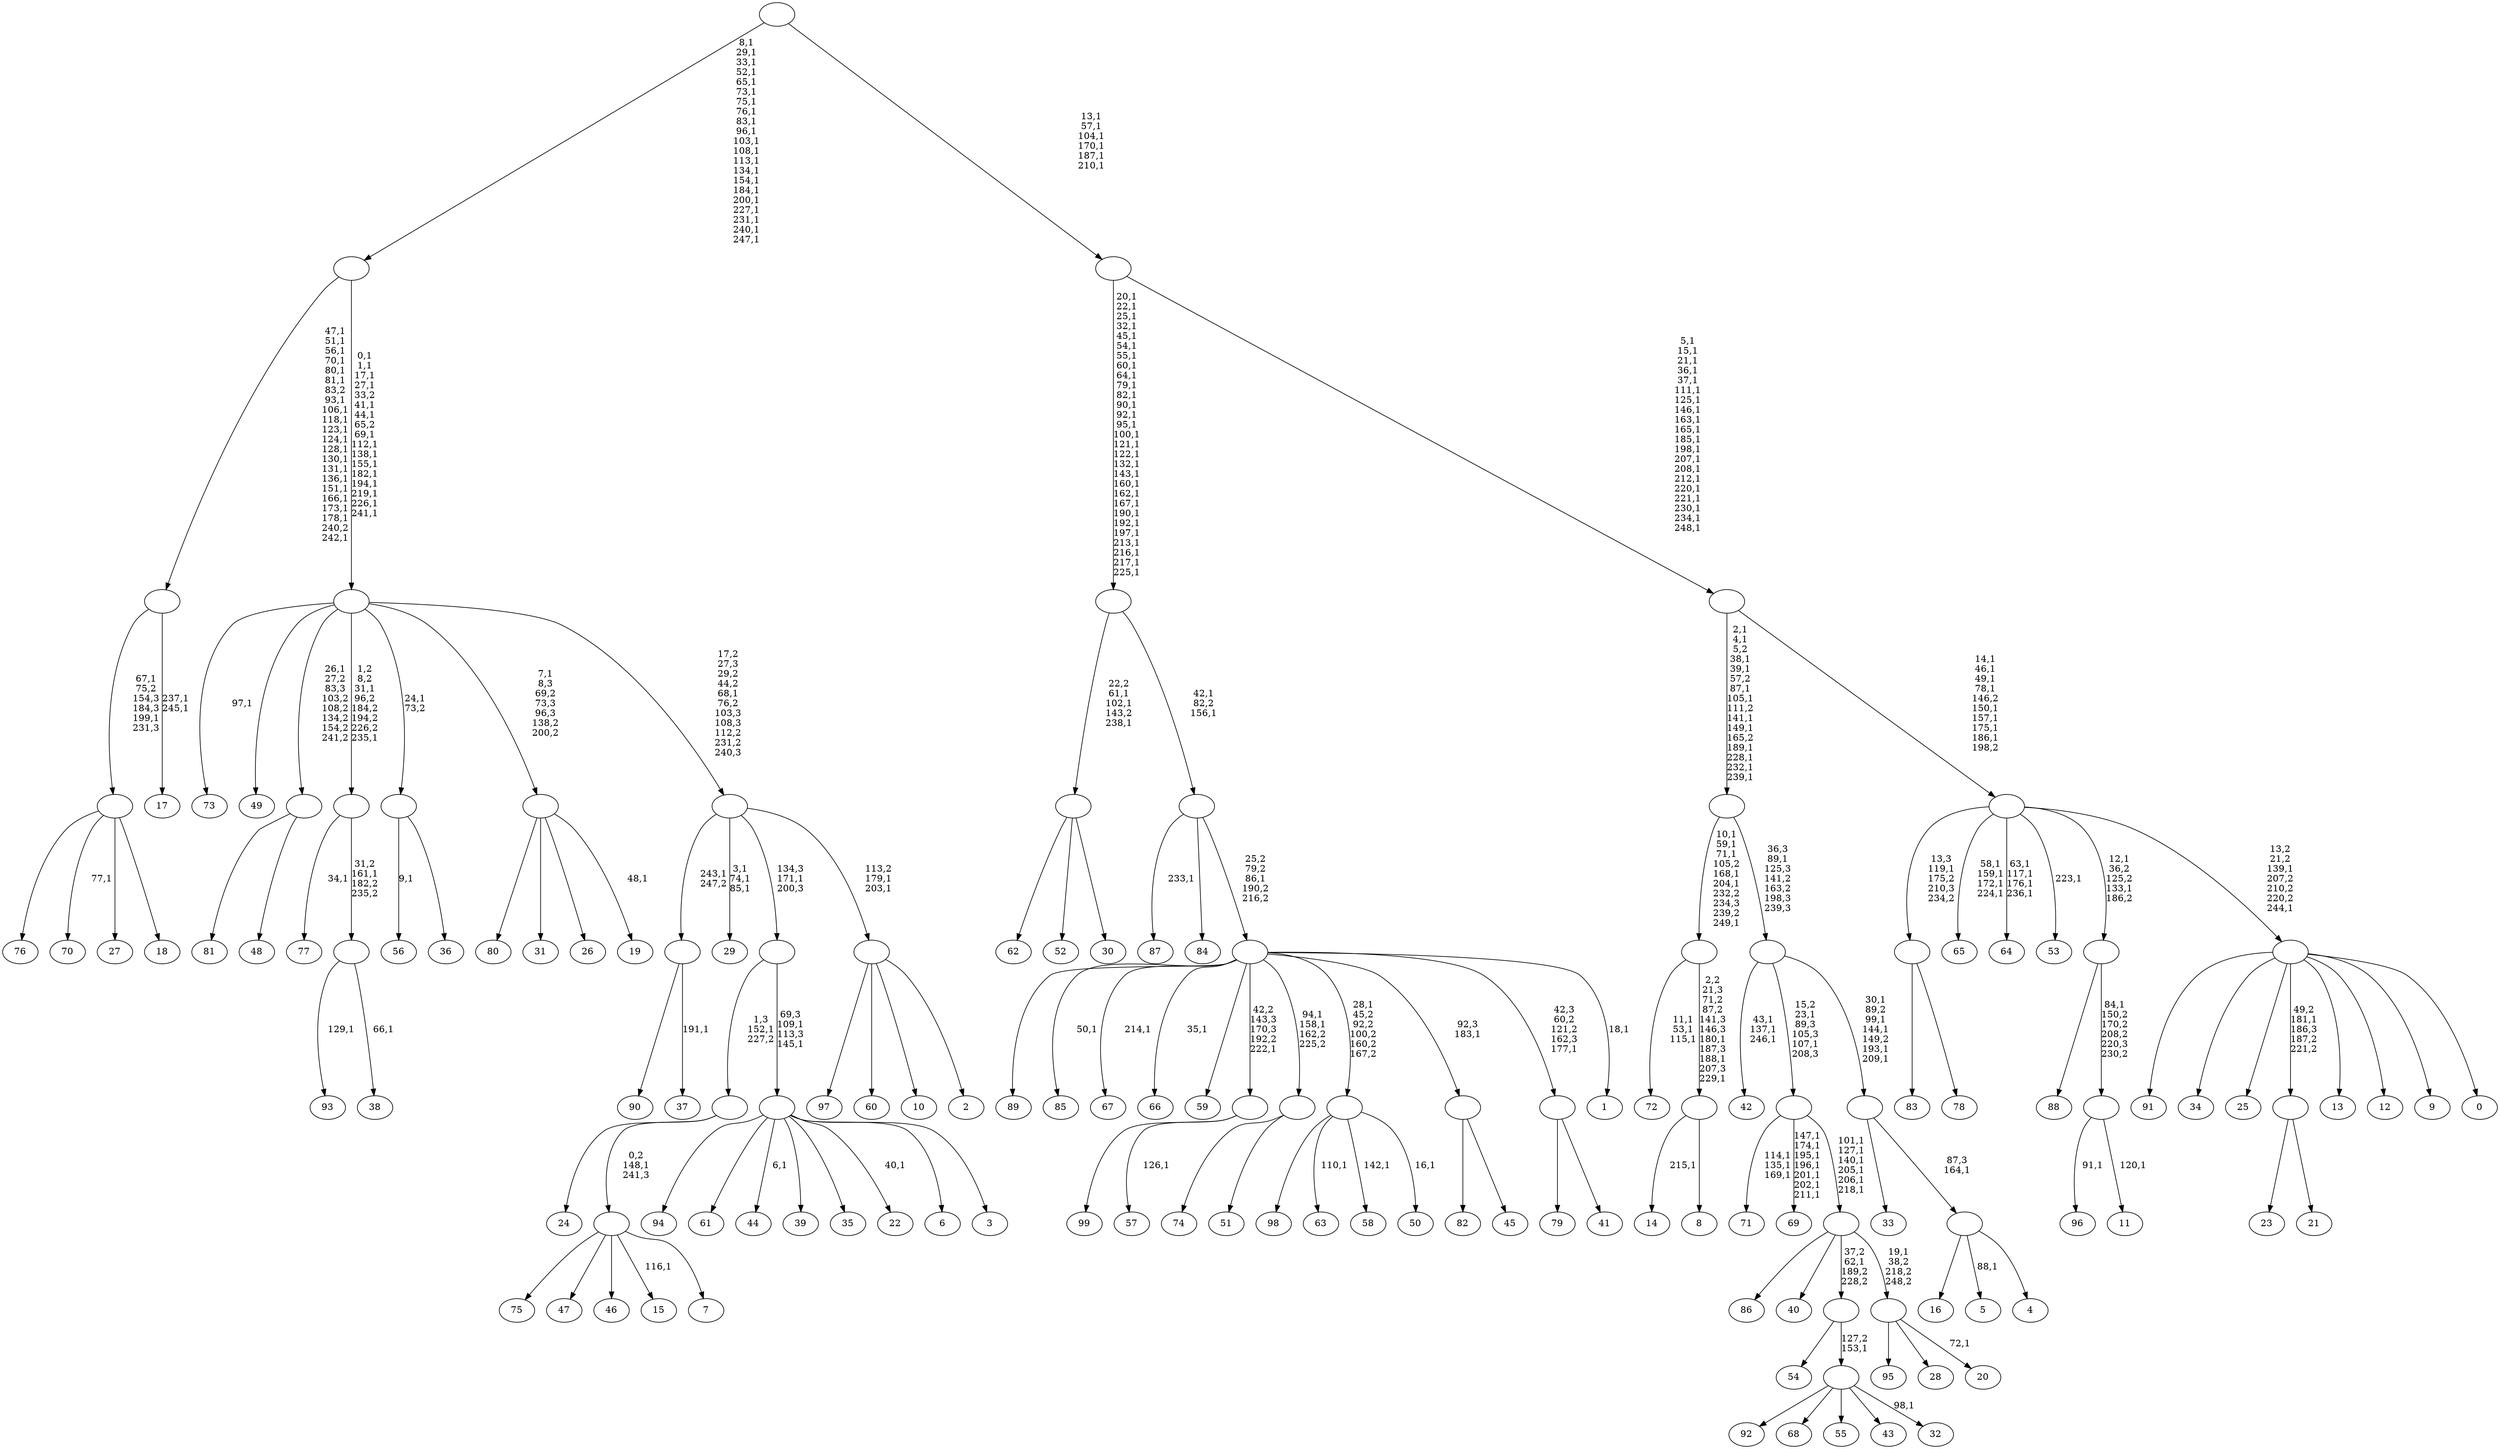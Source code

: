digraph T {
	350 [label="99"]
	349 [label="98"]
	348 [label="97"]
	347 [label="96"]
	345 [label="95"]
	344 [label="94"]
	343 [label="93"]
	341 [label="92"]
	340 [label="91"]
	339 [label="90"]
	338 [label="89"]
	337 [label="88"]
	336 [label="87"]
	334 [label="86"]
	333 [label="85"]
	331 [label="84"]
	330 [label="83"]
	329 [label="82"]
	328 [label="81"]
	327 [label="80"]
	326 [label="79"]
	325 [label="78"]
	324 [label=""]
	323 [label="77"]
	321 [label="76"]
	320 [label="75"]
	319 [label="74"]
	318 [label="73"]
	316 [label="72"]
	312 [label="71"]
	308 [label="70"]
	306 [label="69"]
	298 [label="68"]
	297 [label="67"]
	295 [label="66"]
	293 [label="65"]
	288 [label="64"]
	283 [label="63"]
	281 [label="62"]
	280 [label="61"]
	279 [label="60"]
	278 [label="59"]
	277 [label="58"]
	275 [label="57"]
	273 [label=""]
	272 [label="56"]
	270 [label="55"]
	269 [label="54"]
	268 [label="53"]
	266 [label="52"]
	265 [label="51"]
	264 [label=""]
	262 [label="50"]
	260 [label=""]
	259 [label="49"]
	258 [label="48"]
	257 [label=""]
	256 [label="47"]
	255 [label="46"]
	254 [label="45"]
	253 [label=""]
	252 [label="44"]
	250 [label="43"]
	249 [label="42"]
	245 [label="41"]
	244 [label=""]
	243 [label="40"]
	242 [label="39"]
	241 [label="38"]
	239 [label=""]
	238 [label=""]
	236 [label="37"]
	234 [label=""]
	233 [label="36"]
	232 [label=""]
	231 [label="35"]
	230 [label="34"]
	229 [label="33"]
	228 [label="32"]
	226 [label=""]
	225 [label=""]
	224 [label="31"]
	223 [label="30"]
	222 [label=""]
	219 [label="29"]
	215 [label="28"]
	214 [label="27"]
	213 [label="26"]
	212 [label="25"]
	211 [label="24"]
	210 [label="23"]
	209 [label="22"]
	207 [label="21"]
	206 [label=""]
	205 [label="20"]
	203 [label=""]
	202 [label=""]
	196 [label=""]
	194 [label="19"]
	192 [label=""]
	191 [label="18"]
	190 [label=""]
	188 [label="17"]
	185 [label=""]
	165 [label="16"]
	164 [label="15"]
	162 [label="14"]
	160 [label="13"]
	159 [label="12"]
	158 [label="11"]
	156 [label=""]
	155 [label=""]
	153 [label="10"]
	152 [label="9"]
	151 [label="8"]
	150 [label=""]
	147 [label=""]
	141 [label="7"]
	140 [label=""]
	139 [label=""]
	138 [label="6"]
	137 [label="5"]
	135 [label="4"]
	134 [label=""]
	133 [label=""]
	128 [label=""]
	127 [label=""]
	115 [label="3"]
	114 [label=""]
	112 [label=""]
	111 [label="2"]
	110 [label=""]
	108 [label=""]
	107 [label=""]
	92 [label=""]
	71 [label="1"]
	69 [label=""]
	68 [label=""]
	66 [label=""]
	37 [label="0"]
	36 [label=""]
	34 [label=""]
	26 [label=""]
	6 [label=""]
	0 [label=""]
	324 -> 330 [label=""]
	324 -> 325 [label=""]
	273 -> 275 [label="126,1"]
	273 -> 350 [label=""]
	264 -> 319 [label=""]
	264 -> 265 [label=""]
	260 -> 262 [label="16,1"]
	260 -> 277 [label="142,1"]
	260 -> 283 [label="110,1"]
	260 -> 349 [label=""]
	257 -> 328 [label=""]
	257 -> 258 [label=""]
	253 -> 329 [label=""]
	253 -> 254 [label=""]
	244 -> 326 [label=""]
	244 -> 245 [label=""]
	239 -> 241 [label="66,1"]
	239 -> 343 [label="129,1"]
	238 -> 323 [label="34,1"]
	238 -> 239 [label="31,2\n161,1\n182,2\n235,2"]
	234 -> 236 [label="191,1"]
	234 -> 339 [label=""]
	232 -> 272 [label="9,1"]
	232 -> 233 [label=""]
	226 -> 228 [label="98,1"]
	226 -> 341 [label=""]
	226 -> 298 [label=""]
	226 -> 270 [label=""]
	226 -> 250 [label=""]
	225 -> 269 [label=""]
	225 -> 226 [label="127,2\n153,1"]
	222 -> 281 [label=""]
	222 -> 266 [label=""]
	222 -> 223 [label=""]
	206 -> 210 [label=""]
	206 -> 207 [label=""]
	203 -> 205 [label="72,1"]
	203 -> 345 [label=""]
	203 -> 215 [label=""]
	202 -> 334 [label=""]
	202 -> 243 [label=""]
	202 -> 225 [label="37,2\n62,1\n189,2\n228,2"]
	202 -> 203 [label="19,1\n38,2\n218,2\n248,2"]
	196 -> 202 [label="101,1\n127,1\n140,1\n205,1\n206,1\n218,1"]
	196 -> 306 [label="147,1\n174,1\n195,1\n196,1\n201,1\n202,1\n211,1"]
	196 -> 312 [label="114,1\n135,1\n169,1"]
	192 -> 194 [label="48,1"]
	192 -> 327 [label=""]
	192 -> 224 [label=""]
	192 -> 213 [label=""]
	190 -> 308 [label="77,1"]
	190 -> 321 [label=""]
	190 -> 214 [label=""]
	190 -> 191 [label=""]
	185 -> 188 [label="237,1\n245,1"]
	185 -> 190 [label="67,1\n75,2\n154,3\n184,3\n199,1\n231,3"]
	156 -> 158 [label="120,1"]
	156 -> 347 [label="91,1"]
	155 -> 337 [label=""]
	155 -> 156 [label="84,1\n150,2\n170,2\n208,2\n220,3\n230,2"]
	150 -> 162 [label="215,1"]
	150 -> 151 [label=""]
	147 -> 150 [label="2,2\n21,3\n71,2\n87,2\n141,3\n146,3\n180,1\n187,3\n188,1\n207,3\n229,1"]
	147 -> 316 [label="11,1\n53,1\n115,1"]
	140 -> 164 [label="116,1"]
	140 -> 320 [label=""]
	140 -> 256 [label=""]
	140 -> 255 [label=""]
	140 -> 141 [label=""]
	139 -> 211 [label=""]
	139 -> 140 [label="0,2\n148,1\n241,3"]
	134 -> 137 [label="88,1"]
	134 -> 165 [label=""]
	134 -> 135 [label=""]
	133 -> 229 [label=""]
	133 -> 134 [label="87,3\n164,1"]
	128 -> 133 [label="30,1\n89,2\n99,1\n144,1\n149,2\n193,1\n209,1"]
	128 -> 196 [label="15,2\n23,1\n89,3\n105,3\n107,1\n208,3"]
	128 -> 249 [label="43,1\n137,1\n246,1"]
	127 -> 147 [label="10,1\n59,1\n71,1\n105,2\n168,1\n204,1\n232,2\n234,3\n239,2\n249,1"]
	127 -> 128 [label="36,3\n89,1\n125,3\n141,2\n163,2\n198,3\n239,3"]
	114 -> 209 [label="40,1"]
	114 -> 252 [label="6,1"]
	114 -> 344 [label=""]
	114 -> 280 [label=""]
	114 -> 242 [label=""]
	114 -> 231 [label=""]
	114 -> 138 [label=""]
	114 -> 115 [label=""]
	112 -> 114 [label="69,3\n109,1\n113,3\n145,1"]
	112 -> 139 [label="1,3\n152,1\n227,2"]
	110 -> 348 [label=""]
	110 -> 279 [label=""]
	110 -> 153 [label=""]
	110 -> 111 [label=""]
	108 -> 110 [label="113,2\n179,1\n203,1"]
	108 -> 219 [label="3,1\n74,1\n85,1"]
	108 -> 234 [label="243,1\n247,2"]
	108 -> 112 [label="134,3\n171,1\n200,3"]
	107 -> 238 [label="1,2\n8,2\n31,1\n96,2\n184,2\n194,2\n226,2\n235,1"]
	107 -> 318 [label="97,1"]
	107 -> 259 [label=""]
	107 -> 257 [label="26,1\n27,2\n83,3\n103,2\n108,2\n134,2\n154,2\n241,2"]
	107 -> 232 [label="24,1\n73,2"]
	107 -> 192 [label="7,1\n8,3\n69,2\n73,3\n96,3\n138,2\n200,2"]
	107 -> 108 [label="17,2\n27,3\n29,2\n44,2\n68,1\n76,2\n103,3\n108,3\n112,2\n231,2\n240,3"]
	92 -> 107 [label="0,1\n1,1\n17,1\n27,1\n33,2\n41,1\n44,1\n65,2\n69,1\n112,1\n138,1\n155,1\n182,1\n194,1\n219,1\n226,1\n241,1"]
	92 -> 185 [label="47,1\n51,1\n56,1\n70,1\n80,1\n81,1\n83,2\n93,1\n106,1\n118,1\n123,1\n124,1\n128,1\n130,1\n131,1\n136,1\n151,1\n166,1\n173,1\n178,1\n240,2\n242,1"]
	69 -> 71 [label="18,1"]
	69 -> 264 [label="94,1\n158,1\n162,2\n225,2"]
	69 -> 295 [label="35,1"]
	69 -> 297 [label="214,1"]
	69 -> 333 [label="50,1"]
	69 -> 338 [label=""]
	69 -> 278 [label=""]
	69 -> 273 [label="42,2\n143,3\n170,3\n192,2\n222,1"]
	69 -> 260 [label="28,1\n45,2\n92,2\n100,2\n160,2\n167,2"]
	69 -> 253 [label="92,3\n183,1"]
	69 -> 244 [label="42,3\n60,2\n121,2\n162,3\n177,1"]
	68 -> 336 [label="233,1"]
	68 -> 331 [label=""]
	68 -> 69 [label="25,2\n79,2\n86,1\n190,2\n216,2"]
	66 -> 68 [label="42,1\n82,2\n156,1"]
	66 -> 222 [label="22,2\n61,1\n102,1\n143,2\n238,1"]
	36 -> 340 [label=""]
	36 -> 230 [label=""]
	36 -> 212 [label=""]
	36 -> 206 [label="49,2\n181,1\n186,3\n187,2\n221,2"]
	36 -> 160 [label=""]
	36 -> 159 [label=""]
	36 -> 152 [label=""]
	36 -> 37 [label=""]
	34 -> 36 [label="13,2\n21,2\n139,1\n207,2\n210,2\n220,2\n244,1"]
	34 -> 155 [label="12,1\n36,2\n125,2\n133,1\n186,2"]
	34 -> 268 [label="223,1"]
	34 -> 288 [label="63,1\n117,1\n176,1\n236,1"]
	34 -> 293 [label="58,1\n159,1\n172,1\n224,1"]
	34 -> 324 [label="13,3\n119,1\n175,2\n210,3\n234,2"]
	26 -> 34 [label="14,1\n46,1\n49,1\n78,1\n146,2\n150,1\n157,1\n175,1\n186,1\n198,2"]
	26 -> 127 [label="2,1\n4,1\n5,2\n38,1\n39,1\n57,2\n87,1\n105,1\n111,2\n141,1\n149,1\n165,2\n189,1\n228,1\n232,1\n239,1"]
	6 -> 26 [label="5,1\n15,1\n21,1\n36,1\n37,1\n111,1\n125,1\n146,1\n163,1\n165,1\n185,1\n198,1\n207,1\n208,1\n212,1\n220,1\n221,1\n230,1\n234,1\n248,1"]
	6 -> 66 [label="20,1\n22,1\n25,1\n32,1\n45,1\n54,1\n55,1\n60,1\n64,1\n79,1\n82,1\n90,1\n92,1\n95,1\n100,1\n121,1\n122,1\n132,1\n143,1\n160,1\n162,1\n167,1\n190,1\n192,1\n197,1\n213,1\n216,1\n217,1\n225,1"]
	0 -> 6 [label="13,1\n57,1\n104,1\n170,1\n187,1\n210,1"]
	0 -> 92 [label="8,1\n29,1\n33,1\n52,1\n65,1\n73,1\n75,1\n76,1\n83,1\n96,1\n103,1\n108,1\n113,1\n134,1\n154,1\n184,1\n200,1\n227,1\n231,1\n240,1\n247,1"]
}
